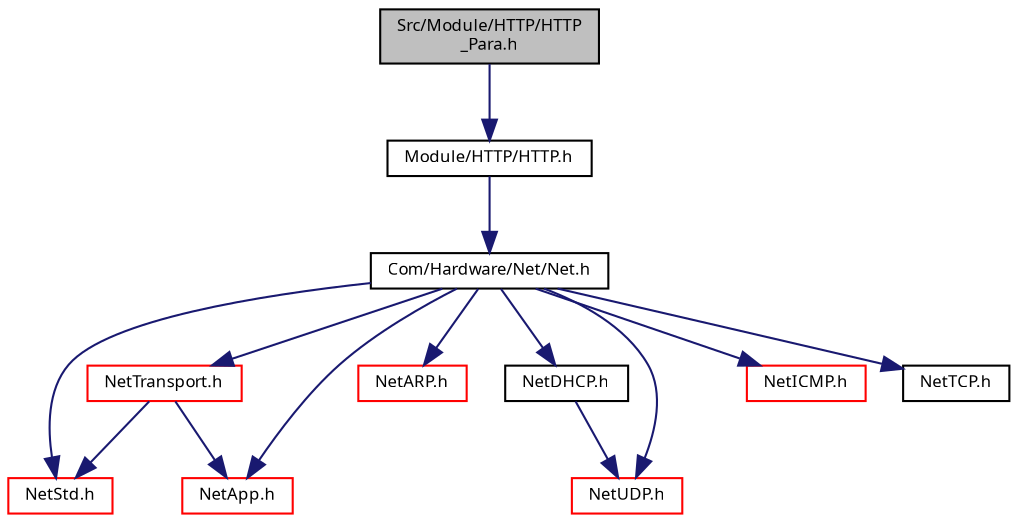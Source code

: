 digraph "Src/Module/HTTP/HTTP_Para.h"
{
  edge [fontname="Sans",fontsize="8",labelfontname="Sans",labelfontsize="8"];
  node [fontname="Sans",fontsize="8",shape=record];
  Node1 [label="Src/Module/HTTP/HTTP\l_Para.h",height=0.2,width=0.4,color="black", fillcolor="grey75", style="filled", fontcolor="black"];
  Node1 -> Node2 [color="midnightblue",fontsize="8",style="solid",fontname="Sans"];
  Node2 [label="Module/HTTP/HTTP.h",height=0.2,width=0.4,color="black", fillcolor="white", style="filled",URL="$_h_t_t_p_2_h_t_t_p_8h_source.html"];
  Node2 -> Node3 [color="midnightblue",fontsize="8",style="solid",fontname="Sans"];
  Node3 [label="Com/Hardware/Net/Net.h",height=0.2,width=0.4,color="black", fillcolor="white", style="filled",URL="$_net_8h.html"];
  Node3 -> Node4 [color="midnightblue",fontsize="8",style="solid",fontname="Sans"];
  Node4 [label="NetStd.h",height=0.2,width=0.4,color="red", fillcolor="white", style="filled",URL="$_net_std_8h.html",tooltip="Standard include file. "];
  Node3 -> Node5 [color="midnightblue",fontsize="8",style="solid",fontname="Sans"];
  Node5 [label="NetApp.h",height=0.2,width=0.4,color="red", fillcolor="white", style="filled",URL="$_net_app_8h_source.html"];
  Node3 -> Node6 [color="midnightblue",fontsize="8",style="solid",fontname="Sans"];
  Node6 [label="NetTransport.h",height=0.2,width=0.4,color="red", fillcolor="white", style="filled",URL="$_net_transport_8h_source.html"];
  Node6 -> Node4 [color="midnightblue",fontsize="8",style="solid",fontname="Sans"];
  Node6 -> Node5 [color="midnightblue",fontsize="8",style="solid",fontname="Sans"];
  Node3 -> Node7 [color="midnightblue",fontsize="8",style="solid",fontname="Sans"];
  Node7 [label="NetARP.h",height=0.2,width=0.4,color="red", fillcolor="white", style="filled",URL="$_net_a_r_p_8h_source.html"];
  Node3 -> Node8 [color="midnightblue",fontsize="8",style="solid",fontname="Sans"];
  Node8 [label="NetDHCP.h",height=0.2,width=0.4,color="black", fillcolor="white", style="filled",URL="$_net_d_h_c_p_8h_source.html"];
  Node8 -> Node9 [color="midnightblue",fontsize="8",style="solid",fontname="Sans"];
  Node9 [label="NetUDP.h",height=0.2,width=0.4,color="red", fillcolor="white", style="filled",URL="$_net_u_d_p_8h_source.html"];
  Node3 -> Node10 [color="midnightblue",fontsize="8",style="solid",fontname="Sans"];
  Node10 [label="NetICMP.h",height=0.2,width=0.4,color="red", fillcolor="white", style="filled",URL="$_net_i_c_m_p_8h_source.html"];
  Node3 -> Node11 [color="midnightblue",fontsize="8",style="solid",fontname="Sans"];
  Node11 [label="NetTCP.h",height=0.2,width=0.4,color="black", fillcolor="white", style="filled",URL="$_net_t_c_p_8h_source.html"];
  Node3 -> Node9 [color="midnightblue",fontsize="8",style="solid",fontname="Sans"];
}
